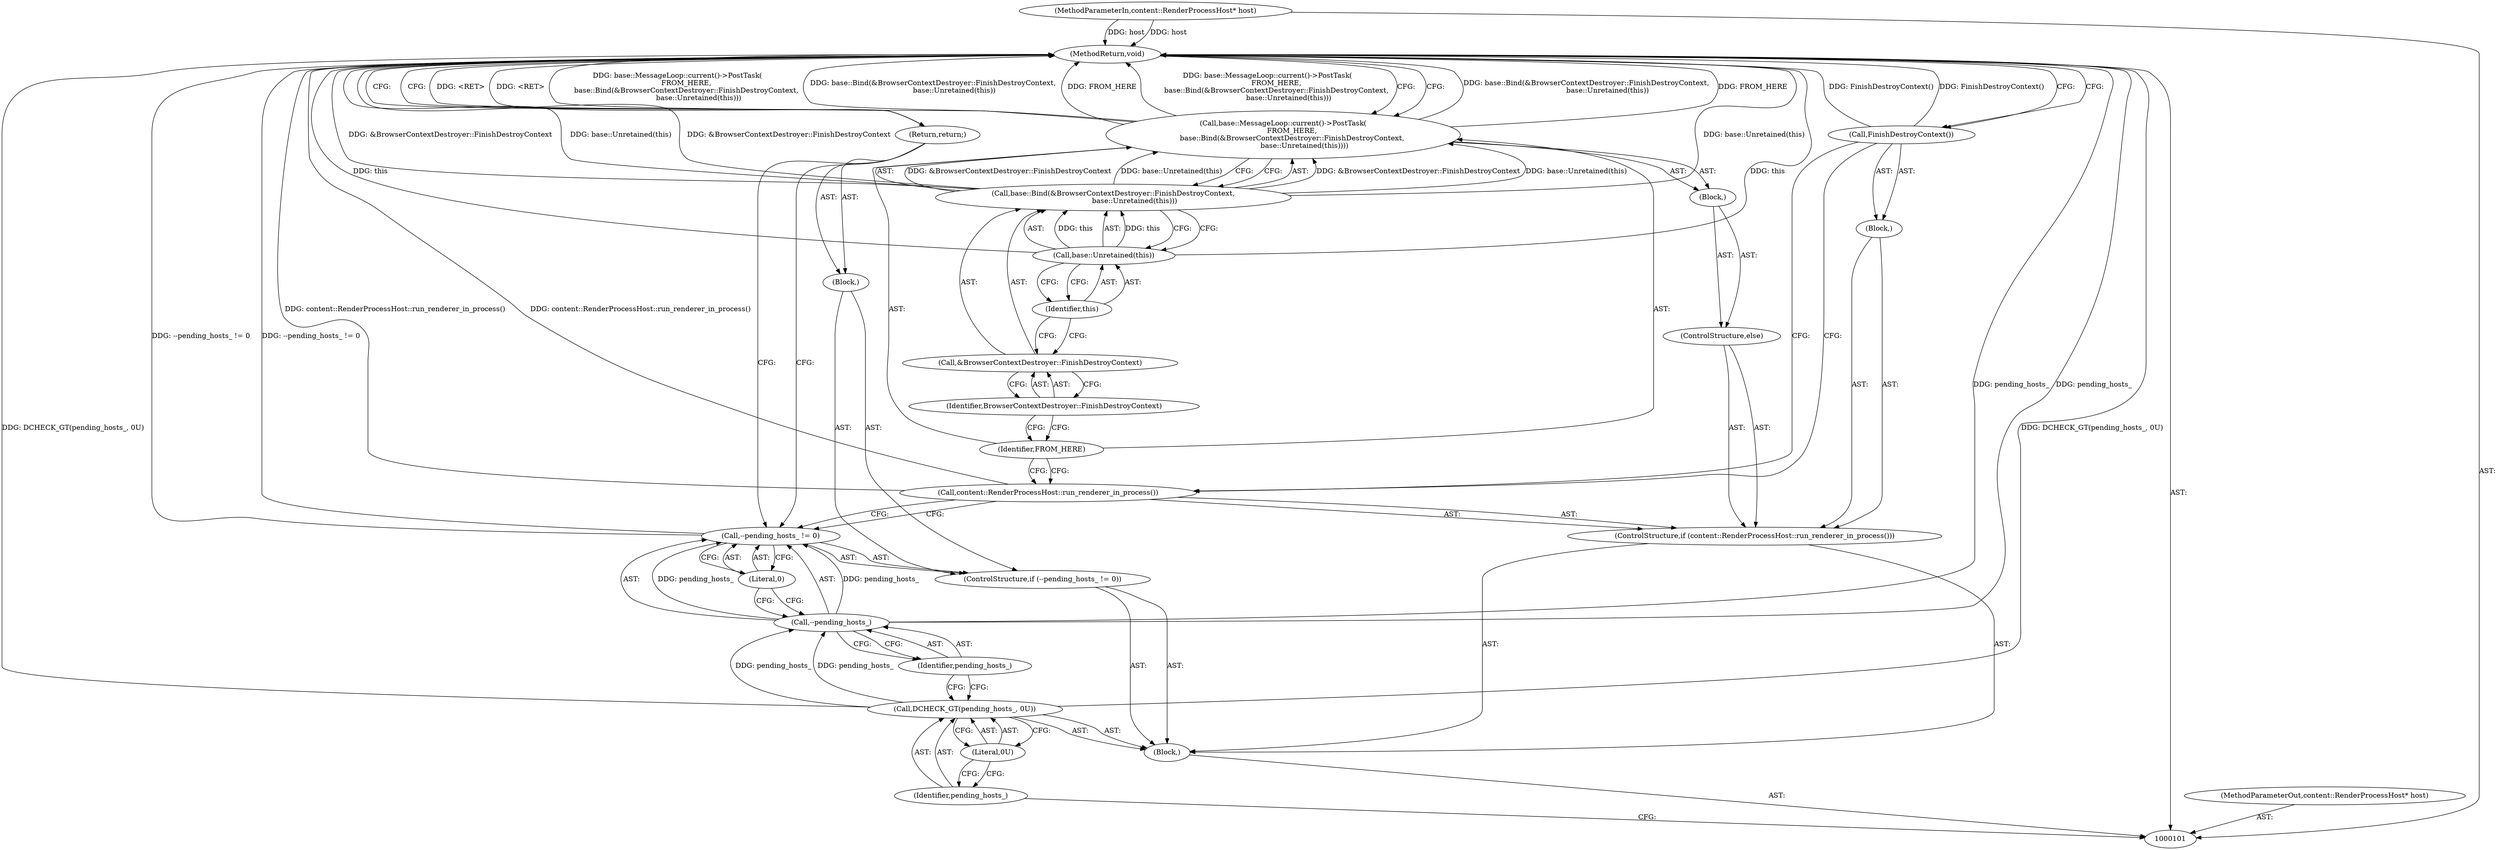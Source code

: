 digraph "1_launchpad_29014da83e5fc358d6bff0f574e9ed45e61a35ac_9" {
"1000127" [label="(MethodReturn,void)"];
"1000117" [label="(Call,FinishDestroyContext())"];
"1000119" [label="(Block,)"];
"1000118" [label="(ControlStructure,else)"];
"1000120" [label="(Call,base::MessageLoop::current()->PostTask(\n        FROM_HERE,\n        base::Bind(&BrowserContextDestroyer::FinishDestroyContext,\n                   base::Unretained(this))))"];
"1000121" [label="(Identifier,FROM_HERE)"];
"1000123" [label="(Call,&BrowserContextDestroyer::FinishDestroyContext)"];
"1000124" [label="(Identifier,BrowserContextDestroyer::FinishDestroyContext)"];
"1000122" [label="(Call,base::Bind(&BrowserContextDestroyer::FinishDestroyContext,\n                   base::Unretained(this)))"];
"1000125" [label="(Call,base::Unretained(this))"];
"1000126" [label="(Identifier,this)"];
"1000103" [label="(Block,)"];
"1000102" [label="(MethodParameterIn,content::RenderProcessHost* host)"];
"1000171" [label="(MethodParameterOut,content::RenderProcessHost* host)"];
"1000105" [label="(Identifier,pending_hosts_)"];
"1000104" [label="(Call,DCHECK_GT(pending_hosts_, 0U))"];
"1000106" [label="(Literal,0U)"];
"1000107" [label="(ControlStructure,if (--pending_hosts_ != 0))"];
"1000111" [label="(Literal,0)"];
"1000112" [label="(Block,)"];
"1000108" [label="(Call,--pending_hosts_ != 0)"];
"1000109" [label="(Call,--pending_hosts_)"];
"1000110" [label="(Identifier,pending_hosts_)"];
"1000113" [label="(Return,return;)"];
"1000114" [label="(ControlStructure,if (content::RenderProcessHost::run_renderer_in_process()))"];
"1000115" [label="(Call,content::RenderProcessHost::run_renderer_in_process())"];
"1000116" [label="(Block,)"];
"1000127" -> "1000101"  [label="AST: "];
"1000127" -> "1000113"  [label="CFG: "];
"1000127" -> "1000117"  [label="CFG: "];
"1000127" -> "1000120"  [label="CFG: "];
"1000117" -> "1000127"  [label="DDG: FinishDestroyContext()"];
"1000125" -> "1000127"  [label="DDG: this"];
"1000122" -> "1000127"  [label="DDG: base::Unretained(this)"];
"1000122" -> "1000127"  [label="DDG: &BrowserContextDestroyer::FinishDestroyContext"];
"1000108" -> "1000127"  [label="DDG: --pending_hosts_ != 0"];
"1000104" -> "1000127"  [label="DDG: DCHECK_GT(pending_hosts_, 0U)"];
"1000102" -> "1000127"  [label="DDG: host"];
"1000120" -> "1000127"  [label="DDG: base::Bind(&BrowserContextDestroyer::FinishDestroyContext,\n                   base::Unretained(this))"];
"1000120" -> "1000127"  [label="DDG: FROM_HERE"];
"1000120" -> "1000127"  [label="DDG: base::MessageLoop::current()->PostTask(\n        FROM_HERE,\n        base::Bind(&BrowserContextDestroyer::FinishDestroyContext,\n                   base::Unretained(this)))"];
"1000115" -> "1000127"  [label="DDG: content::RenderProcessHost::run_renderer_in_process()"];
"1000109" -> "1000127"  [label="DDG: pending_hosts_"];
"1000113" -> "1000127"  [label="DDG: <RET>"];
"1000117" -> "1000116"  [label="AST: "];
"1000117" -> "1000115"  [label="CFG: "];
"1000127" -> "1000117"  [label="CFG: "];
"1000117" -> "1000127"  [label="DDG: FinishDestroyContext()"];
"1000119" -> "1000118"  [label="AST: "];
"1000120" -> "1000119"  [label="AST: "];
"1000118" -> "1000114"  [label="AST: "];
"1000119" -> "1000118"  [label="AST: "];
"1000120" -> "1000119"  [label="AST: "];
"1000120" -> "1000122"  [label="CFG: "];
"1000121" -> "1000120"  [label="AST: "];
"1000122" -> "1000120"  [label="AST: "];
"1000127" -> "1000120"  [label="CFG: "];
"1000120" -> "1000127"  [label="DDG: base::Bind(&BrowserContextDestroyer::FinishDestroyContext,\n                   base::Unretained(this))"];
"1000120" -> "1000127"  [label="DDG: FROM_HERE"];
"1000120" -> "1000127"  [label="DDG: base::MessageLoop::current()->PostTask(\n        FROM_HERE,\n        base::Bind(&BrowserContextDestroyer::FinishDestroyContext,\n                   base::Unretained(this)))"];
"1000122" -> "1000120"  [label="DDG: &BrowserContextDestroyer::FinishDestroyContext"];
"1000122" -> "1000120"  [label="DDG: base::Unretained(this)"];
"1000121" -> "1000120"  [label="AST: "];
"1000121" -> "1000115"  [label="CFG: "];
"1000124" -> "1000121"  [label="CFG: "];
"1000123" -> "1000122"  [label="AST: "];
"1000123" -> "1000124"  [label="CFG: "];
"1000124" -> "1000123"  [label="AST: "];
"1000126" -> "1000123"  [label="CFG: "];
"1000124" -> "1000123"  [label="AST: "];
"1000124" -> "1000121"  [label="CFG: "];
"1000123" -> "1000124"  [label="CFG: "];
"1000122" -> "1000120"  [label="AST: "];
"1000122" -> "1000125"  [label="CFG: "];
"1000123" -> "1000122"  [label="AST: "];
"1000125" -> "1000122"  [label="AST: "];
"1000120" -> "1000122"  [label="CFG: "];
"1000122" -> "1000127"  [label="DDG: base::Unretained(this)"];
"1000122" -> "1000127"  [label="DDG: &BrowserContextDestroyer::FinishDestroyContext"];
"1000122" -> "1000120"  [label="DDG: &BrowserContextDestroyer::FinishDestroyContext"];
"1000122" -> "1000120"  [label="DDG: base::Unretained(this)"];
"1000125" -> "1000122"  [label="DDG: this"];
"1000125" -> "1000122"  [label="AST: "];
"1000125" -> "1000126"  [label="CFG: "];
"1000126" -> "1000125"  [label="AST: "];
"1000122" -> "1000125"  [label="CFG: "];
"1000125" -> "1000127"  [label="DDG: this"];
"1000125" -> "1000122"  [label="DDG: this"];
"1000126" -> "1000125"  [label="AST: "];
"1000126" -> "1000123"  [label="CFG: "];
"1000125" -> "1000126"  [label="CFG: "];
"1000103" -> "1000101"  [label="AST: "];
"1000104" -> "1000103"  [label="AST: "];
"1000107" -> "1000103"  [label="AST: "];
"1000114" -> "1000103"  [label="AST: "];
"1000102" -> "1000101"  [label="AST: "];
"1000102" -> "1000127"  [label="DDG: host"];
"1000171" -> "1000101"  [label="AST: "];
"1000105" -> "1000104"  [label="AST: "];
"1000105" -> "1000101"  [label="CFG: "];
"1000106" -> "1000105"  [label="CFG: "];
"1000104" -> "1000103"  [label="AST: "];
"1000104" -> "1000106"  [label="CFG: "];
"1000105" -> "1000104"  [label="AST: "];
"1000106" -> "1000104"  [label="AST: "];
"1000110" -> "1000104"  [label="CFG: "];
"1000104" -> "1000127"  [label="DDG: DCHECK_GT(pending_hosts_, 0U)"];
"1000104" -> "1000109"  [label="DDG: pending_hosts_"];
"1000106" -> "1000104"  [label="AST: "];
"1000106" -> "1000105"  [label="CFG: "];
"1000104" -> "1000106"  [label="CFG: "];
"1000107" -> "1000103"  [label="AST: "];
"1000108" -> "1000107"  [label="AST: "];
"1000112" -> "1000107"  [label="AST: "];
"1000111" -> "1000108"  [label="AST: "];
"1000111" -> "1000109"  [label="CFG: "];
"1000108" -> "1000111"  [label="CFG: "];
"1000112" -> "1000107"  [label="AST: "];
"1000113" -> "1000112"  [label="AST: "];
"1000108" -> "1000107"  [label="AST: "];
"1000108" -> "1000111"  [label="CFG: "];
"1000109" -> "1000108"  [label="AST: "];
"1000111" -> "1000108"  [label="AST: "];
"1000113" -> "1000108"  [label="CFG: "];
"1000115" -> "1000108"  [label="CFG: "];
"1000108" -> "1000127"  [label="DDG: --pending_hosts_ != 0"];
"1000109" -> "1000108"  [label="DDG: pending_hosts_"];
"1000109" -> "1000108"  [label="AST: "];
"1000109" -> "1000110"  [label="CFG: "];
"1000110" -> "1000109"  [label="AST: "];
"1000111" -> "1000109"  [label="CFG: "];
"1000109" -> "1000127"  [label="DDG: pending_hosts_"];
"1000109" -> "1000108"  [label="DDG: pending_hosts_"];
"1000104" -> "1000109"  [label="DDG: pending_hosts_"];
"1000110" -> "1000109"  [label="AST: "];
"1000110" -> "1000104"  [label="CFG: "];
"1000109" -> "1000110"  [label="CFG: "];
"1000113" -> "1000112"  [label="AST: "];
"1000113" -> "1000108"  [label="CFG: "];
"1000127" -> "1000113"  [label="CFG: "];
"1000113" -> "1000127"  [label="DDG: <RET>"];
"1000114" -> "1000103"  [label="AST: "];
"1000115" -> "1000114"  [label="AST: "];
"1000116" -> "1000114"  [label="AST: "];
"1000118" -> "1000114"  [label="AST: "];
"1000115" -> "1000114"  [label="AST: "];
"1000115" -> "1000108"  [label="CFG: "];
"1000117" -> "1000115"  [label="CFG: "];
"1000121" -> "1000115"  [label="CFG: "];
"1000115" -> "1000127"  [label="DDG: content::RenderProcessHost::run_renderer_in_process()"];
"1000116" -> "1000114"  [label="AST: "];
"1000117" -> "1000116"  [label="AST: "];
}
